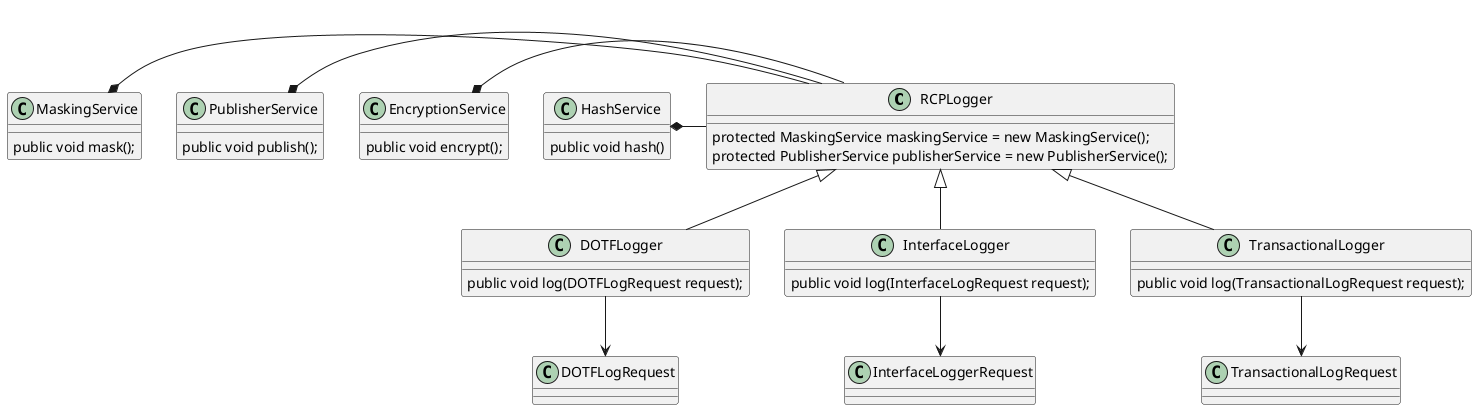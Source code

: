 @startuml
'https://plantuml.com/class-diagram

class RCPLogger {
     protected MaskingService maskingService = new MaskingService();
     protected PublisherService publisherService = new PublisherService();
}


class DOTFLogger extends RCPLogger {
    public void log(DOTFLogRequest request);
}

class InterfaceLogger extends RCPLogger {
    public void log(InterfaceLogRequest request);
}
class TransactionalLogger extends RCPLogger{
     public void log(TransactionalLogRequest request);
}
class MaskingService {
    public void mask();
}

class PublisherService {
    public void publish();
}
class HashService {
    public void hash()
}

class EncryptionService {
    public void encrypt();
}
MaskingService *- RCPLogger
PublisherService  *- RCPLogger
EncryptionService  *- RCPLogger
HashService *- RCPLogger

TransactionalLogger --> TransactionalLogRequest
DOTFLogger --> DOTFLogRequest
InterfaceLogger --> InterfaceLoggerRequest

@enduml